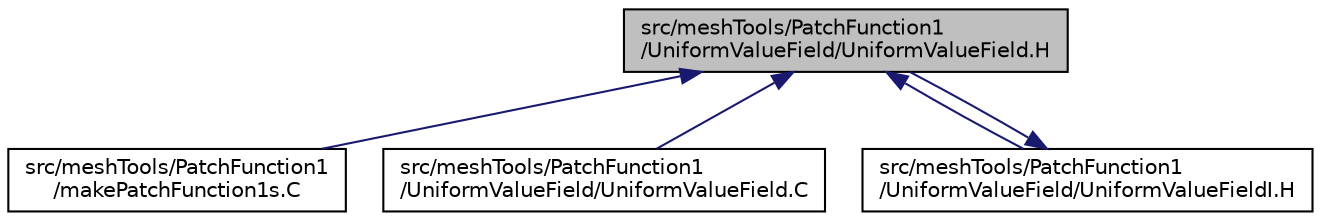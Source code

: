 digraph "src/meshTools/PatchFunction1/UniformValueField/UniformValueField.H"
{
  bgcolor="transparent";
  edge [fontname="Helvetica",fontsize="10",labelfontname="Helvetica",labelfontsize="10"];
  node [fontname="Helvetica",fontsize="10",shape=record];
  Node1 [label="src/meshTools/PatchFunction1\l/UniformValueField/UniformValueField.H",height=0.2,width=0.4,color="black", fillcolor="grey75", style="filled" fontcolor="black"];
  Node1 -> Node2 [dir="back",color="midnightblue",fontsize="10",style="solid",fontname="Helvetica"];
  Node2 [label="src/meshTools/PatchFunction1\l/makePatchFunction1s.C",height=0.2,width=0.4,color="black",URL="$makePatchFunction1s_8C.html"];
  Node1 -> Node3 [dir="back",color="midnightblue",fontsize="10",style="solid",fontname="Helvetica"];
  Node3 [label="src/meshTools/PatchFunction1\l/UniformValueField/UniformValueField.C",height=0.2,width=0.4,color="black",URL="$UniformValueField_8C.html"];
  Node1 -> Node4 [dir="back",color="midnightblue",fontsize="10",style="solid",fontname="Helvetica"];
  Node4 [label="src/meshTools/PatchFunction1\l/UniformValueField/UniformValueFieldI.H",height=0.2,width=0.4,color="black",URL="$UniformValueFieldI_8H.html"];
  Node4 -> Node1 [dir="back",color="midnightblue",fontsize="10",style="solid",fontname="Helvetica"];
}
